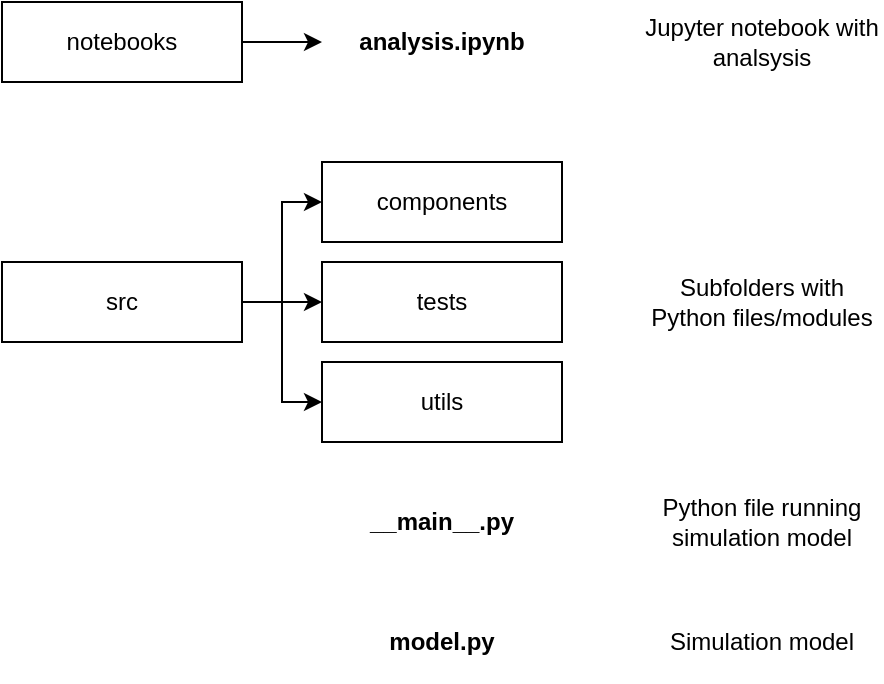 <mxfile>
    <diagram id="bl4Vr4ibwP4OBr38PFJ2" name="Page-1">
        <mxGraphModel dx="720" dy="576" grid="1" gridSize="10" guides="1" tooltips="1" connect="1" arrows="1" fold="1" page="1" pageScale="1" pageWidth="850" pageHeight="1100" math="0" shadow="0">
            <root>
                <mxCell id="0"/>
                <mxCell id="1" parent="0"/>
                <mxCell id="11" style="edgeStyle=orthogonalEdgeStyle;html=1;exitX=1;exitY=0.5;exitDx=0;exitDy=0;entryX=0;entryY=0.5;entryDx=0;entryDy=0;rounded=0;" parent="1" source="4" target="8" edge="1">
                    <mxGeometry relative="1" as="geometry"/>
                </mxCell>
                <mxCell id="12" style="edgeStyle=orthogonalEdgeStyle;rounded=0;html=1;exitX=1;exitY=0.5;exitDx=0;exitDy=0;" parent="1" source="4" target="9" edge="1">
                    <mxGeometry relative="1" as="geometry"/>
                </mxCell>
                <mxCell id="13" style="edgeStyle=orthogonalEdgeStyle;rounded=0;html=1;exitX=1;exitY=0.5;exitDx=0;exitDy=0;entryX=0;entryY=0.5;entryDx=0;entryDy=0;" parent="1" source="4" target="10" edge="1">
                    <mxGeometry relative="1" as="geometry"/>
                </mxCell>
                <mxCell id="4" value="src" style="rounded=0;whiteSpace=wrap;html=1;" parent="1" vertex="1">
                    <mxGeometry x="240" y="250" width="120" height="40" as="geometry"/>
                </mxCell>
                <mxCell id="18" style="edgeStyle=orthogonalEdgeStyle;rounded=0;html=1;exitX=1;exitY=0.5;exitDx=0;exitDy=0;" parent="1" source="5" target="14" edge="1">
                    <mxGeometry relative="1" as="geometry"/>
                </mxCell>
                <mxCell id="5" value="notebooks" style="rounded=0;whiteSpace=wrap;html=1;" parent="1" vertex="1">
                    <mxGeometry x="240" y="120" width="120" height="40" as="geometry"/>
                </mxCell>
                <mxCell id="8" value="components" style="rounded=0;whiteSpace=wrap;html=1;" parent="1" vertex="1">
                    <mxGeometry x="400" y="200" width="120" height="40" as="geometry"/>
                </mxCell>
                <mxCell id="9" value="tests" style="rounded=0;whiteSpace=wrap;html=1;" parent="1" vertex="1">
                    <mxGeometry x="400" y="250" width="120" height="40" as="geometry"/>
                </mxCell>
                <mxCell id="10" value="utils" style="rounded=0;whiteSpace=wrap;html=1;" parent="1" vertex="1">
                    <mxGeometry x="400" y="300" width="120" height="40" as="geometry"/>
                </mxCell>
                <mxCell id="14" value="analysis.ipynb" style="text;html=1;strokeColor=none;fillColor=none;align=center;verticalAlign=middle;whiteSpace=wrap;rounded=0;fontStyle=1" parent="1" vertex="1">
                    <mxGeometry x="400" y="120" width="120" height="40" as="geometry"/>
                </mxCell>
                <mxCell id="15" value="model.py" style="text;html=1;strokeColor=none;fillColor=none;align=center;verticalAlign=middle;whiteSpace=wrap;rounded=0;fontStyle=1" parent="1" vertex="1">
                    <mxGeometry x="400" y="420" width="120" height="40" as="geometry"/>
                </mxCell>
                <mxCell id="16" value="__main__.py" style="text;html=1;strokeColor=none;fillColor=none;align=center;verticalAlign=middle;whiteSpace=wrap;rounded=0;fontStyle=1" parent="1" vertex="1">
                    <mxGeometry x="400" y="360" width="120" height="40" as="geometry"/>
                </mxCell>
                <mxCell id="23" value="Jupyter notebook with analsysis" style="text;html=1;strokeColor=none;fillColor=none;align=center;verticalAlign=middle;whiteSpace=wrap;rounded=0;" vertex="1" parent="1">
                    <mxGeometry x="560" y="120" width="120" height="40" as="geometry"/>
                </mxCell>
                <mxCell id="24" value="Subfolders with Python files/modules" style="text;html=1;strokeColor=none;fillColor=none;align=center;verticalAlign=middle;whiteSpace=wrap;rounded=0;" vertex="1" parent="1">
                    <mxGeometry x="560" y="200" width="120" height="140" as="geometry"/>
                </mxCell>
                <mxCell id="26" value="Python file running simulation model" style="text;html=1;strokeColor=none;fillColor=none;align=center;verticalAlign=middle;whiteSpace=wrap;rounded=0;" vertex="1" parent="1">
                    <mxGeometry x="560" y="360" width="120" height="40" as="geometry"/>
                </mxCell>
                <mxCell id="27" value="Simulation model" style="text;html=1;strokeColor=none;fillColor=none;align=center;verticalAlign=middle;whiteSpace=wrap;rounded=0;" vertex="1" parent="1">
                    <mxGeometry x="560" y="420" width="120" height="40" as="geometry"/>
                </mxCell>
            </root>
        </mxGraphModel>
    </diagram>
</mxfile>